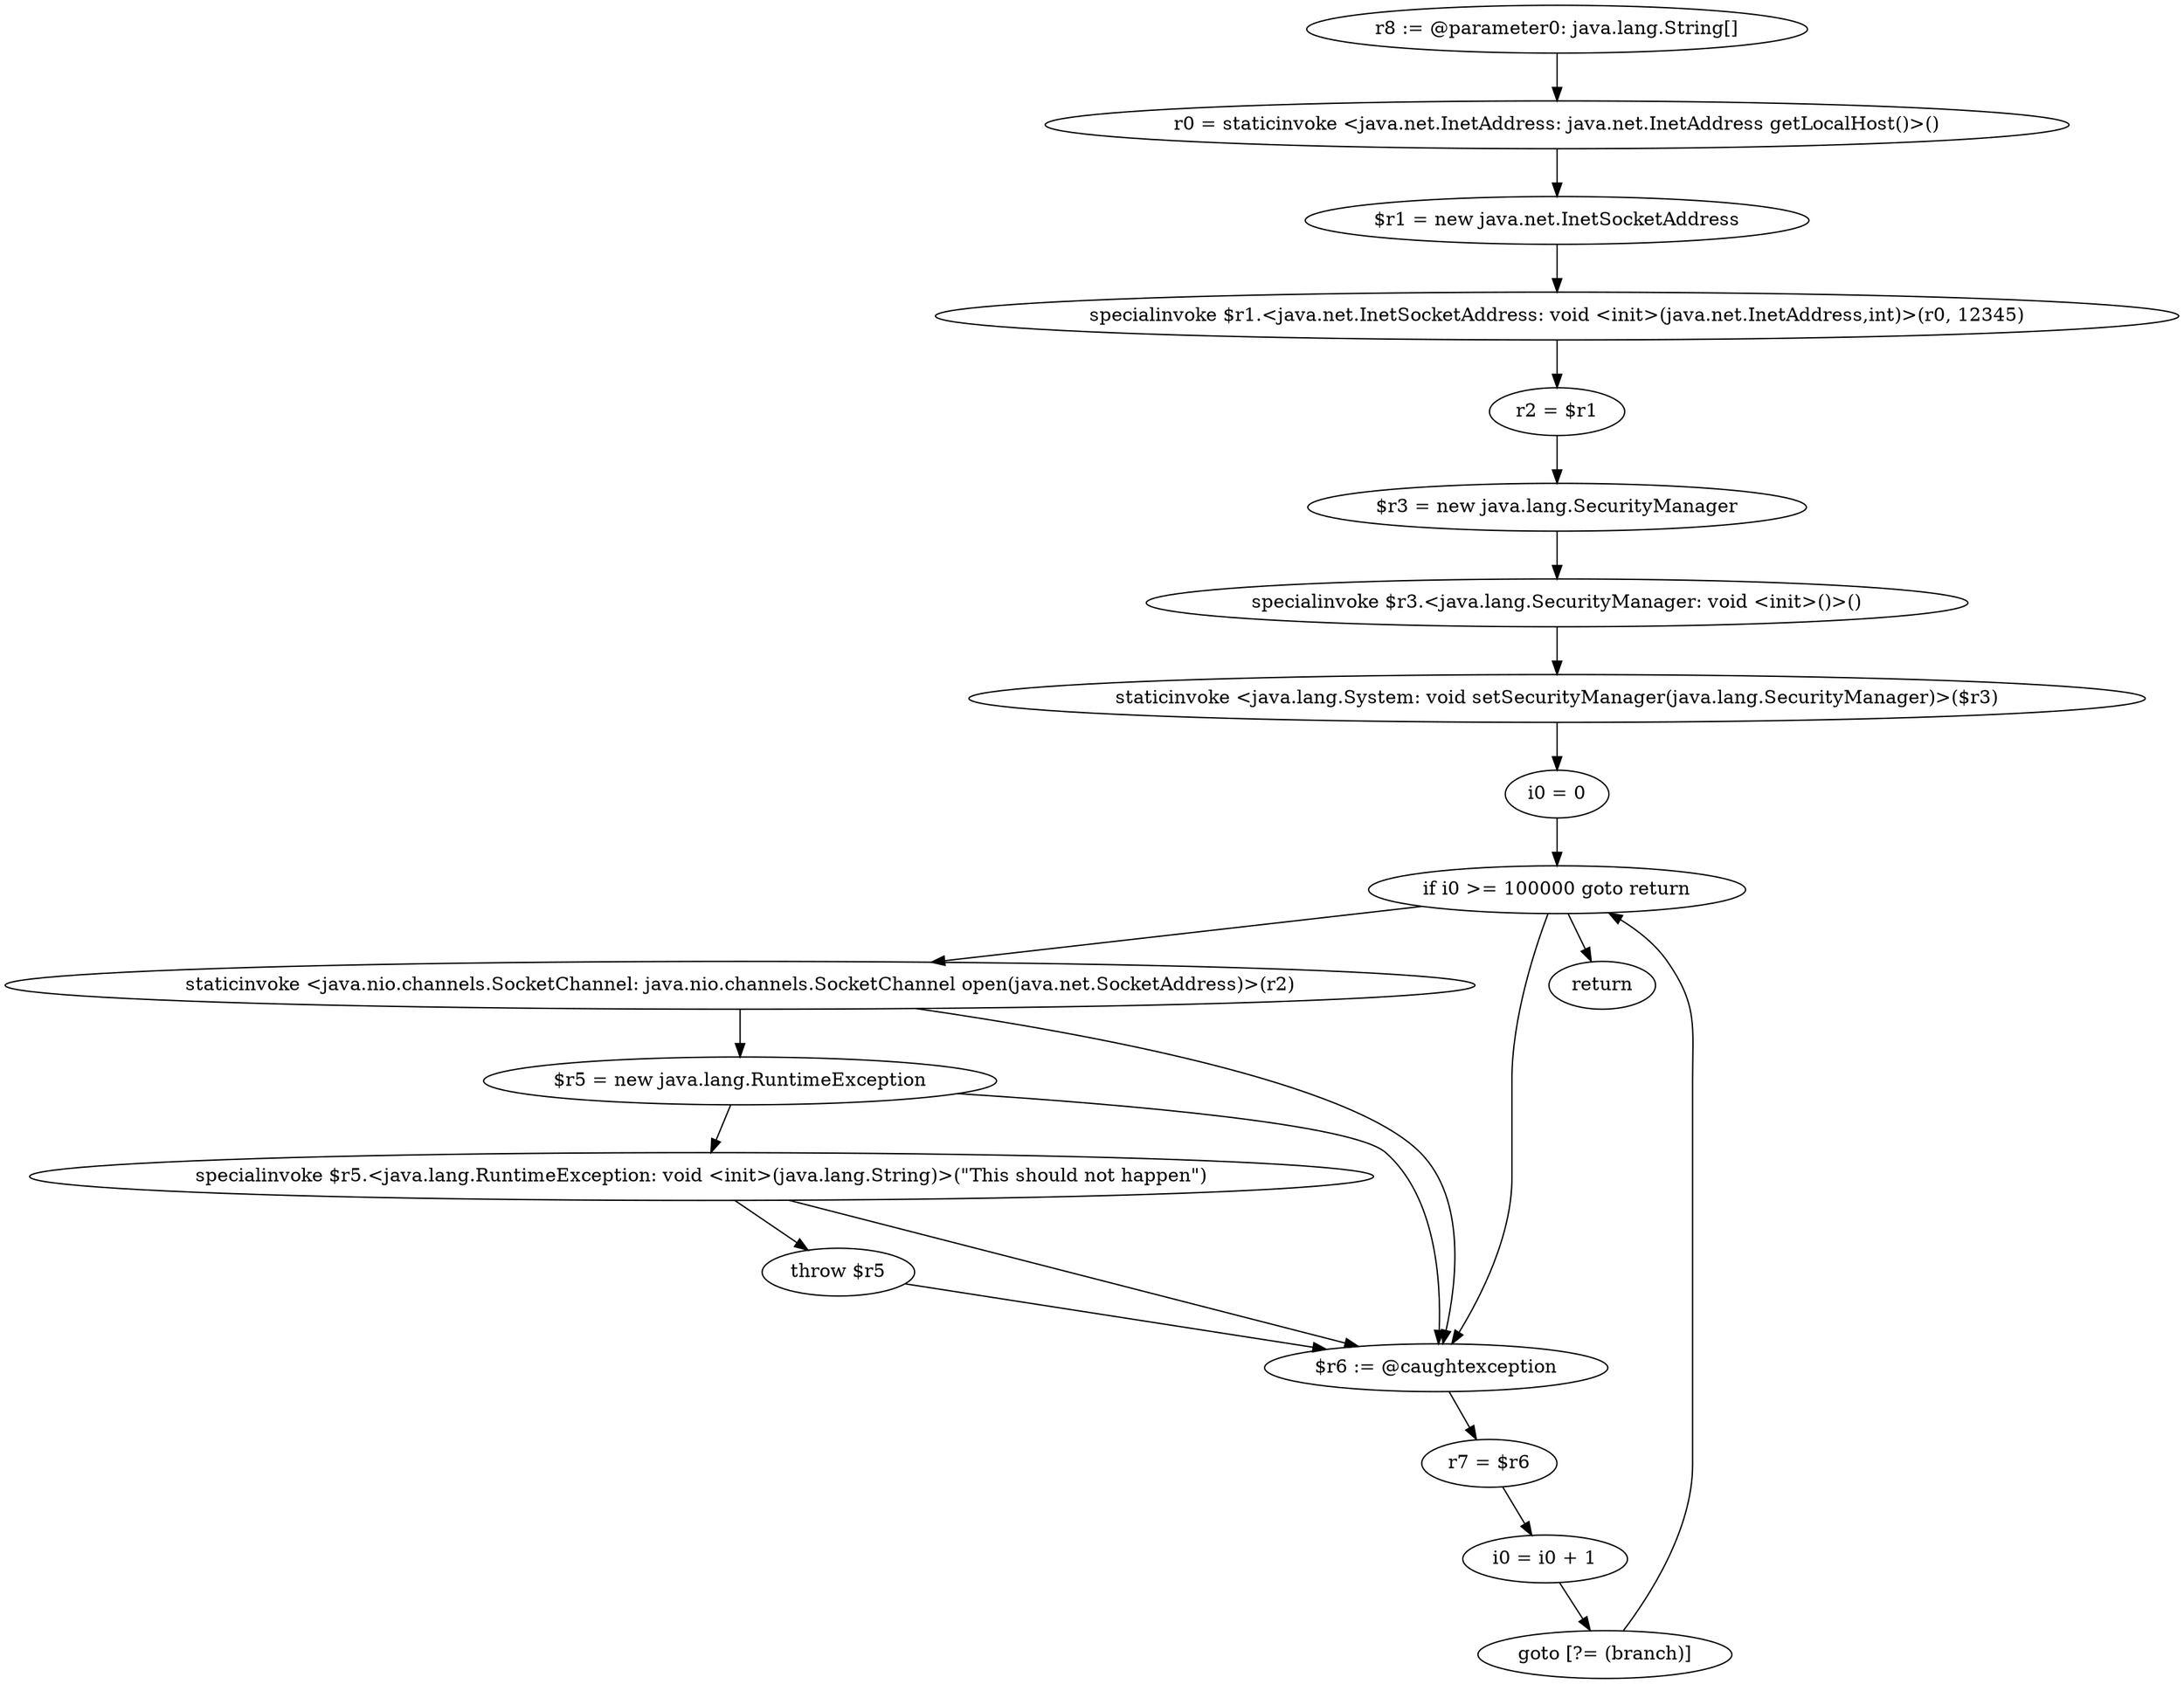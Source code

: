 digraph "unitGraph" {
    "r8 := @parameter0: java.lang.String[]"
    "r0 = staticinvoke <java.net.InetAddress: java.net.InetAddress getLocalHost()>()"
    "$r1 = new java.net.InetSocketAddress"
    "specialinvoke $r1.<java.net.InetSocketAddress: void <init>(java.net.InetAddress,int)>(r0, 12345)"
    "r2 = $r1"
    "$r3 = new java.lang.SecurityManager"
    "specialinvoke $r3.<java.lang.SecurityManager: void <init>()>()"
    "staticinvoke <java.lang.System: void setSecurityManager(java.lang.SecurityManager)>($r3)"
    "i0 = 0"
    "if i0 >= 100000 goto return"
    "staticinvoke <java.nio.channels.SocketChannel: java.nio.channels.SocketChannel open(java.net.SocketAddress)>(r2)"
    "$r5 = new java.lang.RuntimeException"
    "specialinvoke $r5.<java.lang.RuntimeException: void <init>(java.lang.String)>(\"This should not happen\")"
    "throw $r5"
    "$r6 := @caughtexception"
    "r7 = $r6"
    "i0 = i0 + 1"
    "goto [?= (branch)]"
    "return"
    "r8 := @parameter0: java.lang.String[]"->"r0 = staticinvoke <java.net.InetAddress: java.net.InetAddress getLocalHost()>()";
    "r0 = staticinvoke <java.net.InetAddress: java.net.InetAddress getLocalHost()>()"->"$r1 = new java.net.InetSocketAddress";
    "$r1 = new java.net.InetSocketAddress"->"specialinvoke $r1.<java.net.InetSocketAddress: void <init>(java.net.InetAddress,int)>(r0, 12345)";
    "specialinvoke $r1.<java.net.InetSocketAddress: void <init>(java.net.InetAddress,int)>(r0, 12345)"->"r2 = $r1";
    "r2 = $r1"->"$r3 = new java.lang.SecurityManager";
    "$r3 = new java.lang.SecurityManager"->"specialinvoke $r3.<java.lang.SecurityManager: void <init>()>()";
    "specialinvoke $r3.<java.lang.SecurityManager: void <init>()>()"->"staticinvoke <java.lang.System: void setSecurityManager(java.lang.SecurityManager)>($r3)";
    "staticinvoke <java.lang.System: void setSecurityManager(java.lang.SecurityManager)>($r3)"->"i0 = 0";
    "i0 = 0"->"if i0 >= 100000 goto return";
    "if i0 >= 100000 goto return"->"staticinvoke <java.nio.channels.SocketChannel: java.nio.channels.SocketChannel open(java.net.SocketAddress)>(r2)";
    "if i0 >= 100000 goto return"->"return";
    "if i0 >= 100000 goto return"->"$r6 := @caughtexception";
    "staticinvoke <java.nio.channels.SocketChannel: java.nio.channels.SocketChannel open(java.net.SocketAddress)>(r2)"->"$r5 = new java.lang.RuntimeException";
    "staticinvoke <java.nio.channels.SocketChannel: java.nio.channels.SocketChannel open(java.net.SocketAddress)>(r2)"->"$r6 := @caughtexception";
    "$r5 = new java.lang.RuntimeException"->"specialinvoke $r5.<java.lang.RuntimeException: void <init>(java.lang.String)>(\"This should not happen\")";
    "$r5 = new java.lang.RuntimeException"->"$r6 := @caughtexception";
    "specialinvoke $r5.<java.lang.RuntimeException: void <init>(java.lang.String)>(\"This should not happen\")"->"throw $r5";
    "specialinvoke $r5.<java.lang.RuntimeException: void <init>(java.lang.String)>(\"This should not happen\")"->"$r6 := @caughtexception";
    "throw $r5"->"$r6 := @caughtexception";
    "$r6 := @caughtexception"->"r7 = $r6";
    "r7 = $r6"->"i0 = i0 + 1";
    "i0 = i0 + 1"->"goto [?= (branch)]";
    "goto [?= (branch)]"->"if i0 >= 100000 goto return";
}
